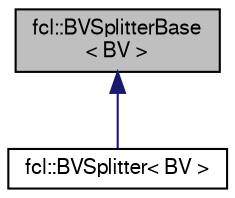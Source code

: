digraph "fcl::BVSplitterBase&lt; BV &gt;"
{
  edge [fontname="FreeSans",fontsize="10",labelfontname="FreeSans",labelfontsize="10"];
  node [fontname="FreeSans",fontsize="10",shape=record];
  Node1 [label="fcl::BVSplitterBase\l\< BV \>",height=0.2,width=0.4,color="black", fillcolor="grey75", style="filled" fontcolor="black"];
  Node1 -> Node2 [dir="back",color="midnightblue",fontsize="10",style="solid",fontname="FreeSans"];
  Node2 [label="fcl::BVSplitter\< BV \>",height=0.2,width=0.4,color="black", fillcolor="white", style="filled",URL="$a00024.html",tooltip="A class describing the split rule that splits each BV node. "];
}
